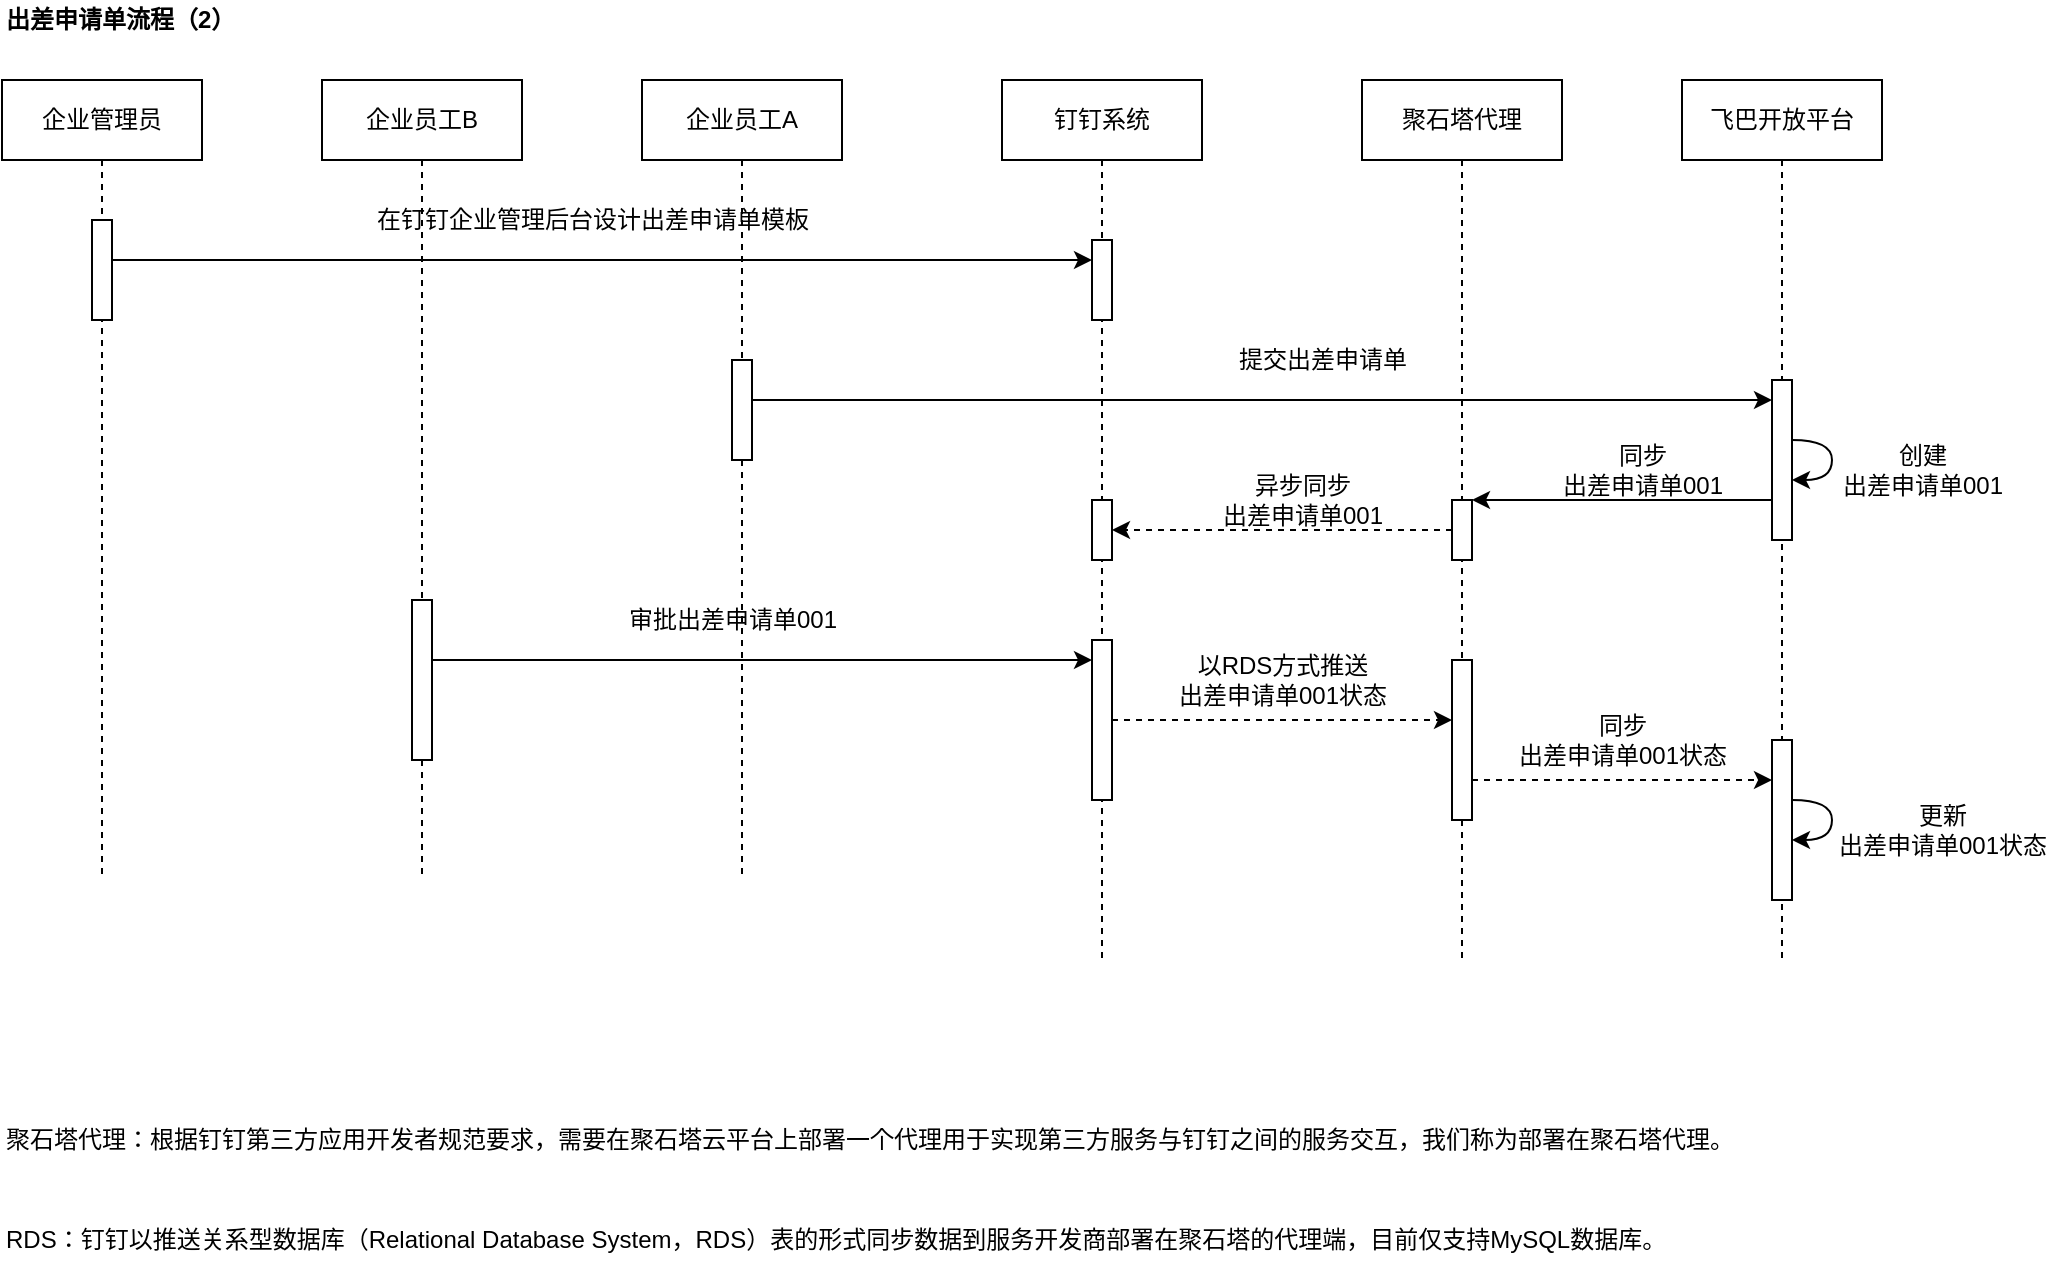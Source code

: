 <mxfile version="14.8.6" type="github" pages="2">
  <diagram id="7ADZEoCv_N2pfUkhOmF2" name="药房发药">
    <mxGraphModel dx="1422" dy="761" grid="1" gridSize="10" guides="1" tooltips="1" connect="1" arrows="1" fold="1" page="1" pageScale="1" pageWidth="1200" pageHeight="1920" math="0" shadow="0">
      <root>
        <mxCell id="0" />
        <mxCell id="1" parent="0" />
        <mxCell id="H3Da2AQrA6T10nojDcQ5-2" value="&lt;b&gt;出差申请单流程（2）&lt;/b&gt;" style="text;html=1;strokeColor=none;fillColor=none;align=left;verticalAlign=middle;whiteSpace=wrap;rounded=0;" vertex="1" parent="1">
          <mxGeometry x="40" y="40" width="120" height="20" as="geometry" />
        </mxCell>
        <mxCell id="H3Da2AQrA6T10nojDcQ5-3" value="企业员工A" style="shape=umlLifeline;perimeter=lifelinePerimeter;whiteSpace=wrap;html=1;container=1;collapsible=0;recursiveResize=0;outlineConnect=0;" vertex="1" parent="1">
          <mxGeometry x="360" y="80" width="100" height="400" as="geometry" />
        </mxCell>
        <mxCell id="H3Da2AQrA6T10nojDcQ5-4" value="" style="html=1;points=[];perimeter=orthogonalPerimeter;" vertex="1" parent="H3Da2AQrA6T10nojDcQ5-3">
          <mxGeometry x="45" y="140" width="10" height="50" as="geometry" />
        </mxCell>
        <mxCell id="H3Da2AQrA6T10nojDcQ5-5" value="审批出差申请单001" style="text;html=1;align=center;verticalAlign=middle;resizable=0;points=[];autosize=1;" vertex="1" parent="H3Da2AQrA6T10nojDcQ5-3">
          <mxGeometry x="-15" y="260" width="120" height="20" as="geometry" />
        </mxCell>
        <mxCell id="H3Da2AQrA6T10nojDcQ5-6" value="钉钉系统" style="shape=umlLifeline;perimeter=lifelinePerimeter;whiteSpace=wrap;html=1;container=1;collapsible=0;recursiveResize=0;outlineConnect=0;" vertex="1" parent="1">
          <mxGeometry x="540" y="80" width="100" height="440" as="geometry" />
        </mxCell>
        <mxCell id="H3Da2AQrA6T10nojDcQ5-7" value="" style="html=1;points=[];perimeter=orthogonalPerimeter;" vertex="1" parent="H3Da2AQrA6T10nojDcQ5-6">
          <mxGeometry x="45" y="80" width="10" height="40" as="geometry" />
        </mxCell>
        <mxCell id="H3Da2AQrA6T10nojDcQ5-8" value="" style="html=1;points=[];perimeter=orthogonalPerimeter;" vertex="1" parent="H3Da2AQrA6T10nojDcQ5-6">
          <mxGeometry x="45" y="210" width="10" height="30" as="geometry" />
        </mxCell>
        <mxCell id="H3Da2AQrA6T10nojDcQ5-9" value="" style="html=1;points=[];perimeter=orthogonalPerimeter;" vertex="1" parent="H3Da2AQrA6T10nojDcQ5-6">
          <mxGeometry x="45" y="280" width="10" height="80" as="geometry" />
        </mxCell>
        <mxCell id="H3Da2AQrA6T10nojDcQ5-10" value="聚石塔代理" style="shape=umlLifeline;perimeter=lifelinePerimeter;whiteSpace=wrap;html=1;container=1;collapsible=0;recursiveResize=0;outlineConnect=0;" vertex="1" parent="1">
          <mxGeometry x="720" y="80" width="100" height="440" as="geometry" />
        </mxCell>
        <mxCell id="H3Da2AQrA6T10nojDcQ5-11" value="" style="html=1;points=[];perimeter=orthogonalPerimeter;" vertex="1" parent="H3Da2AQrA6T10nojDcQ5-10">
          <mxGeometry x="45" y="210" width="10" height="30" as="geometry" />
        </mxCell>
        <mxCell id="H3Da2AQrA6T10nojDcQ5-12" value="" style="html=1;points=[];perimeter=orthogonalPerimeter;" vertex="1" parent="H3Da2AQrA6T10nojDcQ5-10">
          <mxGeometry x="45" y="290" width="10" height="80" as="geometry" />
        </mxCell>
        <mxCell id="H3Da2AQrA6T10nojDcQ5-13" value="在钉钉企业管理后台设计出差申请单模板" style="text;html=1;align=center;verticalAlign=middle;resizable=0;points=[];autosize=1;" vertex="1" parent="1">
          <mxGeometry x="220" y="140" width="230" height="20" as="geometry" />
        </mxCell>
        <mxCell id="H3Da2AQrA6T10nojDcQ5-14" value="飞巴开放平台" style="shape=umlLifeline;perimeter=lifelinePerimeter;whiteSpace=wrap;html=1;container=1;collapsible=0;recursiveResize=0;outlineConnect=0;" vertex="1" parent="1">
          <mxGeometry x="880" y="80" width="100" height="440" as="geometry" />
        </mxCell>
        <mxCell id="H3Da2AQrA6T10nojDcQ5-15" value="" style="edgeStyle=orthogonalEdgeStyle;rounded=0;orthogonalLoop=1;jettySize=auto;html=1;curved=1;" edge="1" parent="H3Da2AQrA6T10nojDcQ5-14" source="H3Da2AQrA6T10nojDcQ5-16" target="H3Da2AQrA6T10nojDcQ5-16">
          <mxGeometry relative="1" as="geometry">
            <mxPoint x="135" y="190" as="targetPoint" />
          </mxGeometry>
        </mxCell>
        <mxCell id="H3Da2AQrA6T10nojDcQ5-16" value="" style="html=1;points=[];perimeter=orthogonalPerimeter;" vertex="1" parent="H3Da2AQrA6T10nojDcQ5-14">
          <mxGeometry x="45" y="150" width="10" height="80" as="geometry" />
        </mxCell>
        <mxCell id="H3Da2AQrA6T10nojDcQ5-17" value="" style="html=1;points=[];perimeter=orthogonalPerimeter;" vertex="1" parent="H3Da2AQrA6T10nojDcQ5-14">
          <mxGeometry x="45" y="330" width="10" height="80" as="geometry" />
        </mxCell>
        <mxCell id="H3Da2AQrA6T10nojDcQ5-18" value="" style="rounded=0;orthogonalLoop=1;jettySize=auto;html=1;edgeStyle=orthogonalEdgeStyle;curved=1;" edge="1" parent="H3Da2AQrA6T10nojDcQ5-14" source="H3Da2AQrA6T10nojDcQ5-17" target="H3Da2AQrA6T10nojDcQ5-17">
          <mxGeometry relative="1" as="geometry">
            <mxPoint x="135" y="350" as="targetPoint" />
          </mxGeometry>
        </mxCell>
        <mxCell id="H3Da2AQrA6T10nojDcQ5-19" value="提交出差申请单" style="text;html=1;align=center;verticalAlign=middle;resizable=0;points=[];autosize=1;" vertex="1" parent="1">
          <mxGeometry x="650" y="210" width="100" height="20" as="geometry" />
        </mxCell>
        <mxCell id="H3Da2AQrA6T10nojDcQ5-20" value="" style="edgeStyle=none;rounded=0;orthogonalLoop=1;jettySize=auto;html=1;" edge="1" parent="1" source="H3Da2AQrA6T10nojDcQ5-4" target="H3Da2AQrA6T10nojDcQ5-16">
          <mxGeometry relative="1" as="geometry">
            <Array as="points">
              <mxPoint x="650" y="240" />
            </Array>
          </mxGeometry>
        </mxCell>
        <mxCell id="H3Da2AQrA6T10nojDcQ5-21" value="企业管理员" style="shape=umlLifeline;perimeter=lifelinePerimeter;whiteSpace=wrap;html=1;container=1;collapsible=0;recursiveResize=0;outlineConnect=0;" vertex="1" parent="1">
          <mxGeometry x="40" y="80" width="100" height="400" as="geometry" />
        </mxCell>
        <mxCell id="H3Da2AQrA6T10nojDcQ5-22" value="" style="html=1;points=[];perimeter=orthogonalPerimeter;" vertex="1" parent="H3Da2AQrA6T10nojDcQ5-21">
          <mxGeometry x="45" y="70" width="10" height="50" as="geometry" />
        </mxCell>
        <mxCell id="H3Da2AQrA6T10nojDcQ5-23" value="" style="rounded=0;orthogonalLoop=1;jettySize=auto;html=1;" edge="1" parent="1" source="H3Da2AQrA6T10nojDcQ5-22" target="H3Da2AQrA6T10nojDcQ5-7">
          <mxGeometry relative="1" as="geometry">
            <Array as="points">
              <mxPoint x="310" y="170" />
            </Array>
          </mxGeometry>
        </mxCell>
        <mxCell id="H3Da2AQrA6T10nojDcQ5-24" value="" style="edgeStyle=none;rounded=0;orthogonalLoop=1;jettySize=auto;html=1;" edge="1" parent="1" source="H3Da2AQrA6T10nojDcQ5-16" target="H3Da2AQrA6T10nojDcQ5-11">
          <mxGeometry relative="1" as="geometry" />
        </mxCell>
        <mxCell id="H3Da2AQrA6T10nojDcQ5-25" value="" style="edgeStyle=none;rounded=0;orthogonalLoop=1;jettySize=auto;html=1;dashed=1;" edge="1" parent="1" source="H3Da2AQrA6T10nojDcQ5-11" target="H3Da2AQrA6T10nojDcQ5-8">
          <mxGeometry relative="1" as="geometry" />
        </mxCell>
        <mxCell id="H3Da2AQrA6T10nojDcQ5-26" value="创建&lt;br&gt;出差申请单001" style="text;html=1;align=center;verticalAlign=middle;resizable=0;points=[];autosize=1;" vertex="1" parent="1">
          <mxGeometry x="950" y="260" width="100" height="30" as="geometry" />
        </mxCell>
        <mxCell id="H3Da2AQrA6T10nojDcQ5-27" value="同步&lt;br&gt;出差申请单001" style="text;html=1;align=center;verticalAlign=middle;resizable=0;points=[];autosize=1;" vertex="1" parent="1">
          <mxGeometry x="810" y="260" width="100" height="30" as="geometry" />
        </mxCell>
        <mxCell id="H3Da2AQrA6T10nojDcQ5-28" value="异步同步&lt;br&gt;出差申请单001" style="text;html=1;align=center;verticalAlign=middle;resizable=0;points=[];autosize=1;" vertex="1" parent="1">
          <mxGeometry x="640" y="275" width="100" height="30" as="geometry" />
        </mxCell>
        <mxCell id="H3Da2AQrA6T10nojDcQ5-29" value="企业员工B" style="shape=umlLifeline;perimeter=lifelinePerimeter;whiteSpace=wrap;html=1;container=1;collapsible=0;recursiveResize=0;outlineConnect=0;" vertex="1" parent="1">
          <mxGeometry x="200" y="80" width="100" height="400" as="geometry" />
        </mxCell>
        <mxCell id="H3Da2AQrA6T10nojDcQ5-30" value="" style="html=1;points=[];perimeter=orthogonalPerimeter;" vertex="1" parent="H3Da2AQrA6T10nojDcQ5-29">
          <mxGeometry x="45" y="260" width="10" height="80" as="geometry" />
        </mxCell>
        <mxCell id="H3Da2AQrA6T10nojDcQ5-31" value="" style="edgeStyle=none;rounded=0;orthogonalLoop=1;jettySize=auto;html=1;" edge="1" parent="1" source="H3Da2AQrA6T10nojDcQ5-30" target="H3Da2AQrA6T10nojDcQ5-9">
          <mxGeometry relative="1" as="geometry">
            <Array as="points">
              <mxPoint x="430" y="370" />
            </Array>
          </mxGeometry>
        </mxCell>
        <mxCell id="H3Da2AQrA6T10nojDcQ5-32" value="" style="edgeStyle=none;rounded=0;orthogonalLoop=1;jettySize=auto;html=1;dashed=1;" edge="1" parent="1" source="H3Da2AQrA6T10nojDcQ5-9" target="H3Da2AQrA6T10nojDcQ5-12">
          <mxGeometry relative="1" as="geometry" />
        </mxCell>
        <mxCell id="H3Da2AQrA6T10nojDcQ5-33" value="以RDS方式推送&lt;br&gt;出差申请单001状态" style="text;html=1;align=center;verticalAlign=middle;resizable=0;points=[];autosize=1;" vertex="1" parent="1">
          <mxGeometry x="620" y="365" width="120" height="30" as="geometry" />
        </mxCell>
        <mxCell id="H3Da2AQrA6T10nojDcQ5-34" value="" style="edgeStyle=none;rounded=0;orthogonalLoop=1;jettySize=auto;html=1;dashed=1;" edge="1" parent="1" source="H3Da2AQrA6T10nojDcQ5-12" target="H3Da2AQrA6T10nojDcQ5-17">
          <mxGeometry relative="1" as="geometry">
            <Array as="points">
              <mxPoint x="860" y="430" />
            </Array>
          </mxGeometry>
        </mxCell>
        <mxCell id="H3Da2AQrA6T10nojDcQ5-35" value="同步&lt;br&gt;出差申请单001状态" style="text;html=1;align=center;verticalAlign=middle;resizable=0;points=[];autosize=1;" vertex="1" parent="1">
          <mxGeometry x="790" y="395" width="120" height="30" as="geometry" />
        </mxCell>
        <mxCell id="H3Da2AQrA6T10nojDcQ5-36" value="更新&lt;br&gt;出差申请单001状态" style="text;html=1;align=center;verticalAlign=middle;resizable=0;points=[];autosize=1;" vertex="1" parent="1">
          <mxGeometry x="950" y="440" width="120" height="30" as="geometry" />
        </mxCell>
        <mxCell id="H3Da2AQrA6T10nojDcQ5-37" value="聚石塔代理：根据钉钉第三方应用开发者规范要求，需要在聚石塔云平台上部署一个代理用于实现第三方服务与钉钉之间的服务交互，我们称为部署在聚石塔代理。" style="text;html=1;align=left;verticalAlign=middle;resizable=0;points=[];autosize=1;" vertex="1" parent="1">
          <mxGeometry x="40" y="600" width="880" height="20" as="geometry" />
        </mxCell>
        <mxCell id="H3Da2AQrA6T10nojDcQ5-38" value="RDS：钉钉以推送关系型数据库（Relational Database System，RDS）表的形式同步数据到服务开发商部署在聚石塔的代理端，目前仅支持MySQL数据库。" style="text;html=1;align=left;verticalAlign=middle;resizable=0;points=[];autosize=1;" vertex="1" parent="1">
          <mxGeometry x="40" y="650" width="850" height="20" as="geometry" />
        </mxCell>
      </root>
    </mxGraphModel>
  </diagram>
  <diagram id="1algb9X-yZZqnmlDhk-0" name="tmp">
    <mxGraphModel dx="1422" dy="761" grid="1" gridSize="10" guides="1" tooltips="1" connect="1" arrows="1" fold="1" page="1" pageScale="1" pageWidth="1200" pageHeight="1920" math="0" shadow="0">
      <root>
        <mxCell id="nlyssujdWdOh2bicLFFg-0" />
        <mxCell id="nlyssujdWdOh2bicLFFg-1" parent="nlyssujdWdOh2bicLFFg-0" />
        <mxCell id="nlyssujdWdOh2bicLFFg-2" value="&lt;b&gt;出差申请单流程（2）&lt;/b&gt;" style="text;html=1;strokeColor=none;fillColor=none;align=left;verticalAlign=middle;whiteSpace=wrap;rounded=0;" vertex="1" parent="nlyssujdWdOh2bicLFFg-1">
          <mxGeometry x="40" y="40" width="120" height="20" as="geometry" />
        </mxCell>
        <mxCell id="nlyssujdWdOh2bicLFFg-3" value="企业员工A" style="shape=umlLifeline;perimeter=lifelinePerimeter;whiteSpace=wrap;html=1;container=1;collapsible=0;recursiveResize=0;outlineConnect=0;" vertex="1" parent="nlyssujdWdOh2bicLFFg-1">
          <mxGeometry x="360" y="80" width="100" height="400" as="geometry" />
        </mxCell>
        <mxCell id="nlyssujdWdOh2bicLFFg-4" value="" style="html=1;points=[];perimeter=orthogonalPerimeter;" vertex="1" parent="nlyssujdWdOh2bicLFFg-3">
          <mxGeometry x="45" y="140" width="10" height="50" as="geometry" />
        </mxCell>
        <mxCell id="nlyssujdWdOh2bicLFFg-5" value="审批出差申请单001" style="text;html=1;align=center;verticalAlign=middle;resizable=0;points=[];autosize=1;" vertex="1" parent="nlyssujdWdOh2bicLFFg-3">
          <mxGeometry x="-15" y="260" width="120" height="20" as="geometry" />
        </mxCell>
        <mxCell id="nlyssujdWdOh2bicLFFg-6" value="钉钉系统" style="shape=umlLifeline;perimeter=lifelinePerimeter;whiteSpace=wrap;html=1;container=1;collapsible=0;recursiveResize=0;outlineConnect=0;" vertex="1" parent="nlyssujdWdOh2bicLFFg-1">
          <mxGeometry x="540" y="80" width="100" height="440" as="geometry" />
        </mxCell>
        <mxCell id="nlyssujdWdOh2bicLFFg-7" value="" style="html=1;points=[];perimeter=orthogonalPerimeter;" vertex="1" parent="nlyssujdWdOh2bicLFFg-6">
          <mxGeometry x="45" y="80" width="10" height="40" as="geometry" />
        </mxCell>
        <mxCell id="nlyssujdWdOh2bicLFFg-8" value="" style="html=1;points=[];perimeter=orthogonalPerimeter;" vertex="1" parent="nlyssujdWdOh2bicLFFg-6">
          <mxGeometry x="45" y="210" width="10" height="30" as="geometry" />
        </mxCell>
        <mxCell id="nlyssujdWdOh2bicLFFg-9" value="" style="html=1;points=[];perimeter=orthogonalPerimeter;" vertex="1" parent="nlyssujdWdOh2bicLFFg-6">
          <mxGeometry x="45" y="280" width="10" height="80" as="geometry" />
        </mxCell>
        <mxCell id="nlyssujdWdOh2bicLFFg-10" value="聚石塔代理" style="shape=umlLifeline;perimeter=lifelinePerimeter;whiteSpace=wrap;html=1;container=1;collapsible=0;recursiveResize=0;outlineConnect=0;" vertex="1" parent="nlyssujdWdOh2bicLFFg-1">
          <mxGeometry x="720" y="80" width="100" height="440" as="geometry" />
        </mxCell>
        <mxCell id="nlyssujdWdOh2bicLFFg-11" value="" style="html=1;points=[];perimeter=orthogonalPerimeter;" vertex="1" parent="nlyssujdWdOh2bicLFFg-10">
          <mxGeometry x="45" y="210" width="10" height="30" as="geometry" />
        </mxCell>
        <mxCell id="nlyssujdWdOh2bicLFFg-12" value="" style="html=1;points=[];perimeter=orthogonalPerimeter;" vertex="1" parent="nlyssujdWdOh2bicLFFg-10">
          <mxGeometry x="45" y="290" width="10" height="80" as="geometry" />
        </mxCell>
        <mxCell id="nlyssujdWdOh2bicLFFg-13" value="在钉钉企业管理后台设计出差申请单模板" style="text;html=1;align=center;verticalAlign=middle;resizable=0;points=[];autosize=1;" vertex="1" parent="nlyssujdWdOh2bicLFFg-1">
          <mxGeometry x="220" y="140" width="230" height="20" as="geometry" />
        </mxCell>
        <mxCell id="nlyssujdWdOh2bicLFFg-14" value="飞巴开放平台" style="shape=umlLifeline;perimeter=lifelinePerimeter;whiteSpace=wrap;html=1;container=1;collapsible=0;recursiveResize=0;outlineConnect=0;" vertex="1" parent="nlyssujdWdOh2bicLFFg-1">
          <mxGeometry x="880" y="80" width="100" height="440" as="geometry" />
        </mxCell>
        <mxCell id="nlyssujdWdOh2bicLFFg-15" value="" style="edgeStyle=orthogonalEdgeStyle;rounded=0;orthogonalLoop=1;jettySize=auto;html=1;curved=1;" edge="1" parent="nlyssujdWdOh2bicLFFg-14" source="nlyssujdWdOh2bicLFFg-16" target="nlyssujdWdOh2bicLFFg-16">
          <mxGeometry relative="1" as="geometry">
            <mxPoint x="135" y="190" as="targetPoint" />
          </mxGeometry>
        </mxCell>
        <mxCell id="nlyssujdWdOh2bicLFFg-16" value="" style="html=1;points=[];perimeter=orthogonalPerimeter;" vertex="1" parent="nlyssujdWdOh2bicLFFg-14">
          <mxGeometry x="45" y="150" width="10" height="80" as="geometry" />
        </mxCell>
        <mxCell id="nlyssujdWdOh2bicLFFg-17" value="" style="html=1;points=[];perimeter=orthogonalPerimeter;" vertex="1" parent="nlyssujdWdOh2bicLFFg-14">
          <mxGeometry x="45" y="330" width="10" height="80" as="geometry" />
        </mxCell>
        <mxCell id="nlyssujdWdOh2bicLFFg-18" value="" style="rounded=0;orthogonalLoop=1;jettySize=auto;html=1;edgeStyle=orthogonalEdgeStyle;curved=1;" edge="1" parent="nlyssujdWdOh2bicLFFg-14" source="nlyssujdWdOh2bicLFFg-17" target="nlyssujdWdOh2bicLFFg-17">
          <mxGeometry relative="1" as="geometry">
            <mxPoint x="135" y="350" as="targetPoint" />
          </mxGeometry>
        </mxCell>
        <mxCell id="nlyssujdWdOh2bicLFFg-19" value="提交出差申请单" style="text;html=1;align=center;verticalAlign=middle;resizable=0;points=[];autosize=1;" vertex="1" parent="nlyssujdWdOh2bicLFFg-1">
          <mxGeometry x="650" y="210" width="100" height="20" as="geometry" />
        </mxCell>
        <mxCell id="nlyssujdWdOh2bicLFFg-20" value="" style="edgeStyle=none;rounded=0;orthogonalLoop=1;jettySize=auto;html=1;" edge="1" parent="nlyssujdWdOh2bicLFFg-1" source="nlyssujdWdOh2bicLFFg-4" target="nlyssujdWdOh2bicLFFg-16">
          <mxGeometry relative="1" as="geometry">
            <Array as="points">
              <mxPoint x="650" y="240" />
            </Array>
          </mxGeometry>
        </mxCell>
        <mxCell id="nlyssujdWdOh2bicLFFg-21" value="企业管理员" style="shape=umlLifeline;perimeter=lifelinePerimeter;whiteSpace=wrap;html=1;container=1;collapsible=0;recursiveResize=0;outlineConnect=0;" vertex="1" parent="nlyssujdWdOh2bicLFFg-1">
          <mxGeometry x="40" y="80" width="100" height="400" as="geometry" />
        </mxCell>
        <mxCell id="nlyssujdWdOh2bicLFFg-22" value="" style="html=1;points=[];perimeter=orthogonalPerimeter;" vertex="1" parent="nlyssujdWdOh2bicLFFg-21">
          <mxGeometry x="45" y="70" width="10" height="50" as="geometry" />
        </mxCell>
        <mxCell id="nlyssujdWdOh2bicLFFg-23" value="" style="rounded=0;orthogonalLoop=1;jettySize=auto;html=1;" edge="1" parent="nlyssujdWdOh2bicLFFg-1" source="nlyssujdWdOh2bicLFFg-22" target="nlyssujdWdOh2bicLFFg-7">
          <mxGeometry relative="1" as="geometry">
            <Array as="points">
              <mxPoint x="310" y="170" />
            </Array>
          </mxGeometry>
        </mxCell>
        <mxCell id="nlyssujdWdOh2bicLFFg-24" value="" style="edgeStyle=none;rounded=0;orthogonalLoop=1;jettySize=auto;html=1;" edge="1" parent="nlyssujdWdOh2bicLFFg-1" source="nlyssujdWdOh2bicLFFg-16" target="nlyssujdWdOh2bicLFFg-11">
          <mxGeometry relative="1" as="geometry" />
        </mxCell>
        <mxCell id="nlyssujdWdOh2bicLFFg-25" value="" style="edgeStyle=none;rounded=0;orthogonalLoop=1;jettySize=auto;html=1;dashed=1;" edge="1" parent="nlyssujdWdOh2bicLFFg-1" source="nlyssujdWdOh2bicLFFg-11" target="nlyssujdWdOh2bicLFFg-8">
          <mxGeometry relative="1" as="geometry" />
        </mxCell>
        <mxCell id="nlyssujdWdOh2bicLFFg-26" value="创建&lt;br&gt;出差申请单001" style="text;html=1;align=center;verticalAlign=middle;resizable=0;points=[];autosize=1;" vertex="1" parent="nlyssujdWdOh2bicLFFg-1">
          <mxGeometry x="950" y="260" width="100" height="30" as="geometry" />
        </mxCell>
        <mxCell id="nlyssujdWdOh2bicLFFg-27" value="同步&lt;br&gt;出差申请单001" style="text;html=1;align=center;verticalAlign=middle;resizable=0;points=[];autosize=1;" vertex="1" parent="nlyssujdWdOh2bicLFFg-1">
          <mxGeometry x="810" y="260" width="100" height="30" as="geometry" />
        </mxCell>
        <mxCell id="nlyssujdWdOh2bicLFFg-28" value="异步同步&lt;br&gt;出差申请单001" style="text;html=1;align=center;verticalAlign=middle;resizable=0;points=[];autosize=1;" vertex="1" parent="nlyssujdWdOh2bicLFFg-1">
          <mxGeometry x="640" y="275" width="100" height="30" as="geometry" />
        </mxCell>
        <mxCell id="nlyssujdWdOh2bicLFFg-29" value="企业员工B" style="shape=umlLifeline;perimeter=lifelinePerimeter;whiteSpace=wrap;html=1;container=1;collapsible=0;recursiveResize=0;outlineConnect=0;" vertex="1" parent="nlyssujdWdOh2bicLFFg-1">
          <mxGeometry x="200" y="80" width="100" height="400" as="geometry" />
        </mxCell>
        <mxCell id="nlyssujdWdOh2bicLFFg-30" value="" style="html=1;points=[];perimeter=orthogonalPerimeter;" vertex="1" parent="nlyssujdWdOh2bicLFFg-29">
          <mxGeometry x="45" y="260" width="10" height="80" as="geometry" />
        </mxCell>
        <mxCell id="nlyssujdWdOh2bicLFFg-31" value="" style="edgeStyle=none;rounded=0;orthogonalLoop=1;jettySize=auto;html=1;" edge="1" parent="nlyssujdWdOh2bicLFFg-1" source="nlyssujdWdOh2bicLFFg-30" target="nlyssujdWdOh2bicLFFg-9">
          <mxGeometry relative="1" as="geometry">
            <Array as="points">
              <mxPoint x="430" y="370" />
            </Array>
          </mxGeometry>
        </mxCell>
        <mxCell id="nlyssujdWdOh2bicLFFg-32" value="" style="edgeStyle=none;rounded=0;orthogonalLoop=1;jettySize=auto;html=1;dashed=1;" edge="1" parent="nlyssujdWdOh2bicLFFg-1" source="nlyssujdWdOh2bicLFFg-9" target="nlyssujdWdOh2bicLFFg-12">
          <mxGeometry relative="1" as="geometry" />
        </mxCell>
        <mxCell id="nlyssujdWdOh2bicLFFg-33" value="以RDS方式推送&lt;br&gt;出差申请单001状态" style="text;html=1;align=center;verticalAlign=middle;resizable=0;points=[];autosize=1;" vertex="1" parent="nlyssujdWdOh2bicLFFg-1">
          <mxGeometry x="620" y="365" width="120" height="30" as="geometry" />
        </mxCell>
        <mxCell id="nlyssujdWdOh2bicLFFg-34" value="" style="edgeStyle=none;rounded=0;orthogonalLoop=1;jettySize=auto;html=1;dashed=1;" edge="1" parent="nlyssujdWdOh2bicLFFg-1" source="nlyssujdWdOh2bicLFFg-12" target="nlyssujdWdOh2bicLFFg-17">
          <mxGeometry relative="1" as="geometry">
            <Array as="points">
              <mxPoint x="860" y="430" />
            </Array>
          </mxGeometry>
        </mxCell>
        <mxCell id="nlyssujdWdOh2bicLFFg-35" value="同步&lt;br&gt;出差申请单001状态" style="text;html=1;align=center;verticalAlign=middle;resizable=0;points=[];autosize=1;" vertex="1" parent="nlyssujdWdOh2bicLFFg-1">
          <mxGeometry x="790" y="395" width="120" height="30" as="geometry" />
        </mxCell>
        <mxCell id="nlyssujdWdOh2bicLFFg-36" value="更新&lt;br&gt;出差申请单001状态" style="text;html=1;align=center;verticalAlign=middle;resizable=0;points=[];autosize=1;" vertex="1" parent="nlyssujdWdOh2bicLFFg-1">
          <mxGeometry x="950" y="440" width="120" height="30" as="geometry" />
        </mxCell>
        <mxCell id="nlyssujdWdOh2bicLFFg-37" value="聚石塔代理：根据钉钉第三方应用开发者规范要求，需要在聚石塔云平台上部署一个代理用于实现第三方服务与钉钉之间的服务交互，我们称为部署在聚石塔代理。" style="text;html=1;align=left;verticalAlign=middle;resizable=0;points=[];autosize=1;" vertex="1" parent="nlyssujdWdOh2bicLFFg-1">
          <mxGeometry x="40" y="600" width="880" height="20" as="geometry" />
        </mxCell>
        <mxCell id="nlyssujdWdOh2bicLFFg-38" value="RDS：钉钉以推送关系型数据库（Relational Database System，RDS）表的形式同步数据到服务开发商部署在聚石塔的代理端，目前仅支持MySQL数据库。" style="text;html=1;align=left;verticalAlign=middle;resizable=0;points=[];autosize=1;" vertex="1" parent="nlyssujdWdOh2bicLFFg-1">
          <mxGeometry x="40" y="650" width="850" height="20" as="geometry" />
        </mxCell>
      </root>
    </mxGraphModel>
  </diagram>
</mxfile>

